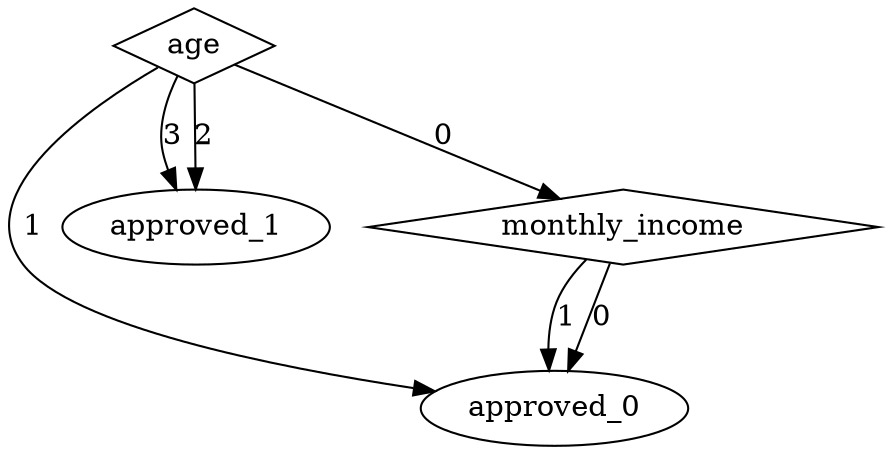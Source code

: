 digraph {
node [label=approved_0,style=""] approved_0
node [label=approved_0,style=""] approved_0
node [label=approved_1,style=""] approved_1
node [label=approved_1,style=""] approved_1
node [label=approved_0,style=""] approved_0
node [label=monthly_income,shape="diamond",style=""] 1
node [label=age,shape="diamond",style=""] 0

1 -> approved_0 [label="1"]
1 -> approved_0 [label="0"]
0 -> approved_1 [label="3"]
0 -> approved_1 [label="2"]
0 -> approved_0 [label="1"]
0 -> 1 [label="0"]
}